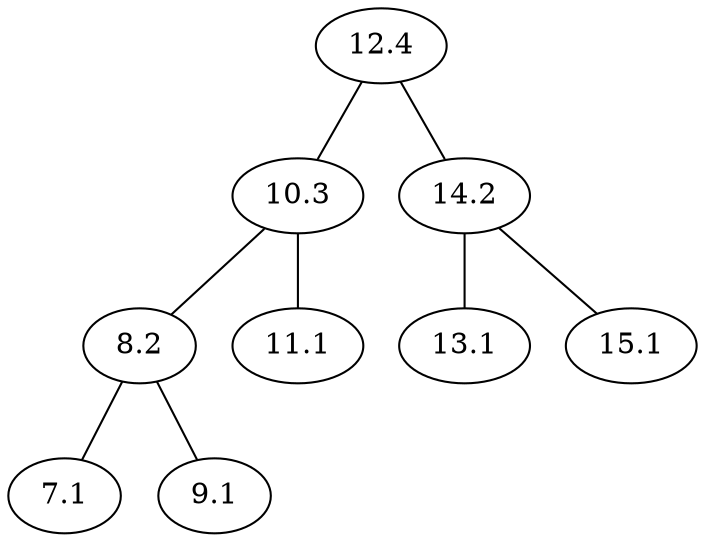 graph{
	12.4 -- 10.3
	12.4 -- 14.2
	10.3 -- 8.2
	10.3 -- 11.1
	14.2 -- 13.1
	14.2 -- 15.1
	 8.2 -- 7.1
	 8.2 -- 9.1
}

